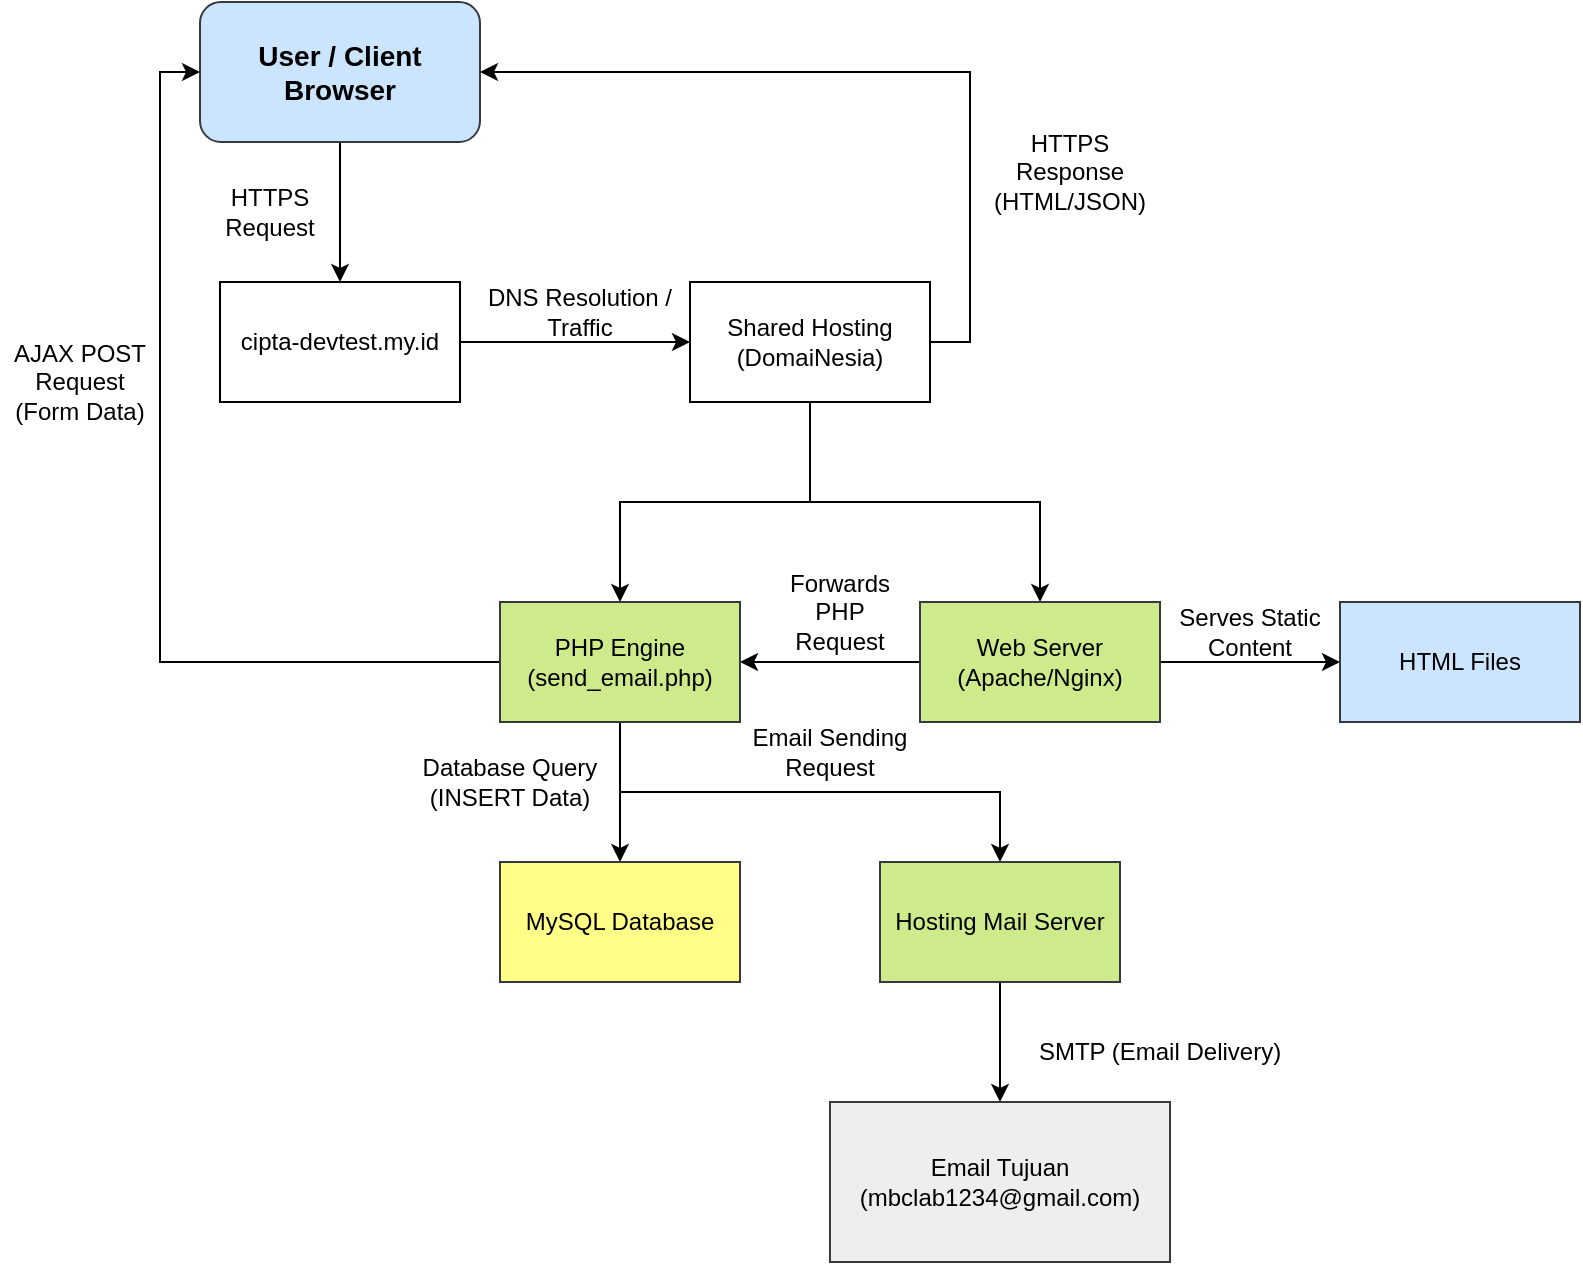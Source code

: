 <mxfile version="27.2.0" pages="2">
  <diagram name="Diagram Arsitektur Website" id="f8yfjlLF07Ft3CDbtdS5">
    <mxGraphModel dx="1310" dy="698" grid="0" gridSize="10" guides="1" tooltips="1" connect="1" arrows="1" fold="1" page="1" pageScale="1" pageWidth="850" pageHeight="1100" background="light-dark(#FFFFFF,#000000)" math="0" shadow="0">
      <root>
        <mxCell id="0" />
        <mxCell id="1" parent="0" />
        <mxCell id="do9LcFVYah86Ixdnv7E6-16" style="edgeStyle=orthogonalEdgeStyle;rounded=0;orthogonalLoop=1;jettySize=auto;html=1;exitX=0.5;exitY=1;exitDx=0;exitDy=0;entryX=0.5;entryY=0;entryDx=0;entryDy=0;" parent="1" source="do9LcFVYah86Ixdnv7E6-1" target="do9LcFVYah86Ixdnv7E6-4" edge="1">
          <mxGeometry relative="1" as="geometry" />
        </mxCell>
        <mxCell id="do9LcFVYah86Ixdnv7E6-1" value="User / Client Browser" style="rounded=1;whiteSpace=wrap;html=1;fillColor=#cce5ff;strokeColor=#36393d;labelBackgroundColor=none;fontSize=14;fontStyle=1;fontFamily=Helvetica;" parent="1" vertex="1">
          <mxGeometry x="120" y="50" width="140" height="70" as="geometry" />
        </mxCell>
        <mxCell id="do9LcFVYah86Ixdnv7E6-17" style="edgeStyle=orthogonalEdgeStyle;rounded=0;orthogonalLoop=1;jettySize=auto;html=1;exitX=1;exitY=0.5;exitDx=0;exitDy=0;" parent="1" source="do9LcFVYah86Ixdnv7E6-4" target="do9LcFVYah86Ixdnv7E6-5" edge="1">
          <mxGeometry relative="1" as="geometry" />
        </mxCell>
        <mxCell id="do9LcFVYah86Ixdnv7E6-4" value="cipta-devtest.my.id" style="rounded=0;whiteSpace=wrap;html=1;" parent="1" vertex="1">
          <mxGeometry x="130" y="190" width="120" height="60" as="geometry" />
        </mxCell>
        <mxCell id="do9LcFVYah86Ixdnv7E6-23" style="edgeStyle=orthogonalEdgeStyle;rounded=0;orthogonalLoop=1;jettySize=auto;html=1;exitX=0.5;exitY=1;exitDx=0;exitDy=0;entryX=0.5;entryY=0;entryDx=0;entryDy=0;" parent="1" source="do9LcFVYah86Ixdnv7E6-5" target="do9LcFVYah86Ixdnv7E6-6" edge="1">
          <mxGeometry relative="1" as="geometry" />
        </mxCell>
        <mxCell id="do9LcFVYah86Ixdnv7E6-24" style="edgeStyle=orthogonalEdgeStyle;rounded=0;orthogonalLoop=1;jettySize=auto;html=1;exitX=0.5;exitY=1;exitDx=0;exitDy=0;entryX=0.5;entryY=0;entryDx=0;entryDy=0;" parent="1" source="do9LcFVYah86Ixdnv7E6-5" target="do9LcFVYah86Ixdnv7E6-8" edge="1">
          <mxGeometry relative="1" as="geometry" />
        </mxCell>
        <mxCell id="do9LcFVYah86Ixdnv7E6-33" style="edgeStyle=orthogonalEdgeStyle;rounded=0;orthogonalLoop=1;jettySize=auto;html=1;exitX=1;exitY=0.5;exitDx=0;exitDy=0;entryX=1;entryY=0.5;entryDx=0;entryDy=0;" parent="1" source="do9LcFVYah86Ixdnv7E6-5" target="do9LcFVYah86Ixdnv7E6-1" edge="1">
          <mxGeometry relative="1" as="geometry" />
        </mxCell>
        <mxCell id="do9LcFVYah86Ixdnv7E6-5" value="Shared Hosting (DomaiNesia)" style="rounded=0;whiteSpace=wrap;html=1;" parent="1" vertex="1">
          <mxGeometry x="365" y="190" width="120" height="60" as="geometry" />
        </mxCell>
        <mxCell id="do9LcFVYah86Ixdnv7E6-21" style="edgeStyle=orthogonalEdgeStyle;rounded=0;orthogonalLoop=1;jettySize=auto;html=1;exitX=1;exitY=0.5;exitDx=0;exitDy=0;entryX=0;entryY=0.5;entryDx=0;entryDy=0;" parent="1" source="do9LcFVYah86Ixdnv7E6-6" target="do9LcFVYah86Ixdnv7E6-7" edge="1">
          <mxGeometry relative="1" as="geometry" />
        </mxCell>
        <mxCell id="do9LcFVYah86Ixdnv7E6-35" style="edgeStyle=orthogonalEdgeStyle;rounded=0;orthogonalLoop=1;jettySize=auto;html=1;exitX=0;exitY=0.5;exitDx=0;exitDy=0;entryX=1;entryY=0.5;entryDx=0;entryDy=0;" parent="1" source="do9LcFVYah86Ixdnv7E6-6" target="do9LcFVYah86Ixdnv7E6-8" edge="1">
          <mxGeometry relative="1" as="geometry" />
        </mxCell>
        <mxCell id="do9LcFVYah86Ixdnv7E6-6" value="Web Server (Apache/Nginx)" style="rounded=0;whiteSpace=wrap;html=1;fillColor=#cdeb8b;strokeColor=#36393d;" parent="1" vertex="1">
          <mxGeometry x="480" y="350" width="120" height="60" as="geometry" />
        </mxCell>
        <mxCell id="do9LcFVYah86Ixdnv7E6-7" value="HTML Files" style="rounded=0;whiteSpace=wrap;html=1;fillColor=#cce5ff;strokeColor=#36393d;" parent="1" vertex="1">
          <mxGeometry x="690" y="350" width="120" height="60" as="geometry" />
        </mxCell>
        <mxCell id="do9LcFVYah86Ixdnv7E6-25" style="edgeStyle=orthogonalEdgeStyle;rounded=0;orthogonalLoop=1;jettySize=auto;html=1;exitX=0;exitY=0.5;exitDx=0;exitDy=0;entryX=0;entryY=0.5;entryDx=0;entryDy=0;" parent="1" source="do9LcFVYah86Ixdnv7E6-8" target="do9LcFVYah86Ixdnv7E6-1" edge="1">
          <mxGeometry relative="1" as="geometry" />
        </mxCell>
        <mxCell id="do9LcFVYah86Ixdnv7E6-27" style="edgeStyle=orthogonalEdgeStyle;rounded=0;orthogonalLoop=1;jettySize=auto;html=1;exitX=0.5;exitY=1;exitDx=0;exitDy=0;entryX=0.5;entryY=0;entryDx=0;entryDy=0;" parent="1" source="do9LcFVYah86Ixdnv7E6-8" target="do9LcFVYah86Ixdnv7E6-9" edge="1">
          <mxGeometry relative="1" as="geometry" />
        </mxCell>
        <mxCell id="do9LcFVYah86Ixdnv7E6-29" style="edgeStyle=orthogonalEdgeStyle;rounded=0;orthogonalLoop=1;jettySize=auto;html=1;exitX=0.5;exitY=1;exitDx=0;exitDy=0;entryX=0.5;entryY=0;entryDx=0;entryDy=0;" parent="1" source="do9LcFVYah86Ixdnv7E6-8" target="do9LcFVYah86Ixdnv7E6-10" edge="1">
          <mxGeometry relative="1" as="geometry" />
        </mxCell>
        <mxCell id="do9LcFVYah86Ixdnv7E6-8" value="PHP Engine (send_email.php)" style="rounded=0;whiteSpace=wrap;html=1;fillColor=#cdeb8b;strokeColor=#36393d;" parent="1" vertex="1">
          <mxGeometry x="270" y="350" width="120" height="60" as="geometry" />
        </mxCell>
        <mxCell id="do9LcFVYah86Ixdnv7E6-9" value="MySQL Database" style="rounded=0;whiteSpace=wrap;html=1;fillColor=#ffff88;strokeColor=#36393d;" parent="1" vertex="1">
          <mxGeometry x="270" y="480" width="120" height="60" as="geometry" />
        </mxCell>
        <mxCell id="do9LcFVYah86Ixdnv7E6-31" style="edgeStyle=orthogonalEdgeStyle;rounded=0;orthogonalLoop=1;jettySize=auto;html=1;exitX=0.5;exitY=1;exitDx=0;exitDy=0;entryX=0.5;entryY=0;entryDx=0;entryDy=0;" parent="1" source="do9LcFVYah86Ixdnv7E6-10" target="do9LcFVYah86Ixdnv7E6-11" edge="1">
          <mxGeometry relative="1" as="geometry" />
        </mxCell>
        <mxCell id="do9LcFVYah86Ixdnv7E6-10" value="Hosting Mail Server" style="rounded=0;whiteSpace=wrap;html=1;fillColor=#cdeb8b;strokeColor=#36393d;" parent="1" vertex="1">
          <mxGeometry x="460" y="480" width="120" height="60" as="geometry" />
        </mxCell>
        <mxCell id="do9LcFVYah86Ixdnv7E6-11" value="Email Tujuan (mbclab1234@gmail.com)" style="rounded=0;whiteSpace=wrap;html=1;fillColor=#eeeeee;strokeColor=#36393d;" parent="1" vertex="1">
          <mxGeometry x="435" y="600" width="170" height="80" as="geometry" />
        </mxCell>
        <mxCell id="do9LcFVYah86Ixdnv7E6-14" value="HTTPS Request" style="text;html=1;align=center;verticalAlign=middle;whiteSpace=wrap;rounded=0;rotation=0;" parent="1" vertex="1">
          <mxGeometry x="120" y="140" width="70" height="30" as="geometry" />
        </mxCell>
        <mxCell id="do9LcFVYah86Ixdnv7E6-18" value="DNS Resolution / Traffic" style="text;html=1;align=center;verticalAlign=middle;whiteSpace=wrap;rounded=0;" parent="1" vertex="1">
          <mxGeometry x="260" y="190" width="100" height="30" as="geometry" />
        </mxCell>
        <mxCell id="do9LcFVYah86Ixdnv7E6-20" value="Serves Static Content" style="text;html=1;align=center;verticalAlign=middle;whiteSpace=wrap;rounded=0;" parent="1" vertex="1">
          <mxGeometry x="605" y="350" width="80" height="30" as="geometry" />
        </mxCell>
        <mxCell id="do9LcFVYah86Ixdnv7E6-26" value="AJAX POST Request (Form Data)" style="text;html=1;align=center;verticalAlign=middle;whiteSpace=wrap;rounded=0;" parent="1" vertex="1">
          <mxGeometry x="20" y="225" width="80" height="30" as="geometry" />
        </mxCell>
        <mxCell id="do9LcFVYah86Ixdnv7E6-28" value="Database Query (INSERT Data)" style="text;html=1;align=center;verticalAlign=middle;whiteSpace=wrap;rounded=0;" parent="1" vertex="1">
          <mxGeometry x="230" y="425" width="90" height="30" as="geometry" />
        </mxCell>
        <mxCell id="do9LcFVYah86Ixdnv7E6-30" value="Email Sending Request" style="text;html=1;align=center;verticalAlign=middle;whiteSpace=wrap;rounded=0;" parent="1" vertex="1">
          <mxGeometry x="390" y="410" width="90" height="30" as="geometry" />
        </mxCell>
        <mxCell id="do9LcFVYah86Ixdnv7E6-32" value="SMTP (Email Delivery)" style="text;html=1;align=center;verticalAlign=middle;whiteSpace=wrap;rounded=0;" parent="1" vertex="1">
          <mxGeometry x="530" y="560" width="140" height="30" as="geometry" />
        </mxCell>
        <mxCell id="do9LcFVYah86Ixdnv7E6-34" value="HTTPS Response (HTML/JSON)" style="text;html=1;align=center;verticalAlign=middle;whiteSpace=wrap;rounded=0;" parent="1" vertex="1">
          <mxGeometry x="510" y="120" width="90" height="30" as="geometry" />
        </mxCell>
        <mxCell id="do9LcFVYah86Ixdnv7E6-36" value="Forwards PHP Request" style="text;html=1;align=center;verticalAlign=middle;whiteSpace=wrap;rounded=0;" parent="1" vertex="1">
          <mxGeometry x="410" y="340" width="60" height="30" as="geometry" />
        </mxCell>
      </root>
    </mxGraphModel>
  </diagram>
  <diagram id="IdyK-U1pf64l6DGOuCZP" name="Alur Kerja Form Kontak">
    <mxGraphModel dx="1898" dy="559" grid="1" gridSize="10" guides="1" tooltips="1" connect="1" arrows="1" fold="1" page="1" pageScale="1" pageWidth="850" pageHeight="1100" math="0" shadow="0">
      <root>
        <mxCell id="0" />
        <mxCell id="1" parent="0" />
        <mxCell id="nBAyODgCa2WHqlYWEXrS-17" style="edgeStyle=orthogonalEdgeStyle;rounded=0;orthogonalLoop=1;jettySize=auto;html=1;exitX=0.5;exitY=1;exitDx=0;exitDy=0;entryX=0.5;entryY=0;entryDx=0;entryDy=0;" edge="1" parent="1" source="nBAyODgCa2WHqlYWEXrS-2" target="nBAyODgCa2WHqlYWEXrS-4">
          <mxGeometry relative="1" as="geometry" />
        </mxCell>
        <mxCell id="nBAyODgCa2WHqlYWEXrS-2" value="Mulai" style="ellipse;whiteSpace=wrap;html=1;" vertex="1" parent="1">
          <mxGeometry x="150" y="60" width="120" height="80" as="geometry" />
        </mxCell>
        <mxCell id="nBAyODgCa2WHqlYWEXrS-3" value="Selesai" style="ellipse;whiteSpace=wrap;html=1;" vertex="1" parent="1">
          <mxGeometry x="605" y="540" width="120" height="80" as="geometry" />
        </mxCell>
        <mxCell id="nBAyODgCa2WHqlYWEXrS-18" style="edgeStyle=orthogonalEdgeStyle;rounded=0;orthogonalLoop=1;jettySize=auto;html=1;exitX=1;exitY=0.5;exitDx=0;exitDy=0;" edge="1" parent="1" source="nBAyODgCa2WHqlYWEXrS-4" target="nBAyODgCa2WHqlYWEXrS-6">
          <mxGeometry relative="1" as="geometry" />
        </mxCell>
        <mxCell id="nBAyODgCa2WHqlYWEXrS-4" value="&lt;code&gt;&lt;span class=&quot;selected&quot;&gt;Pengguna Mengisi Form Kontak (Nama, Email, Pesan)&lt;/span&gt;&lt;/code&gt;" style="shape=parallelogram;perimeter=parallelogramPerimeter;whiteSpace=wrap;html=1;fixedSize=1;" vertex="1" parent="1">
          <mxGeometry x="125" y="190" width="170" height="70" as="geometry" />
        </mxCell>
        <mxCell id="nBAyODgCa2WHqlYWEXrS-31" style="edgeStyle=orthogonalEdgeStyle;rounded=0;orthogonalLoop=1;jettySize=auto;html=1;exitX=1;exitY=0.5;exitDx=0;exitDy=0;entryX=0;entryY=0.5;entryDx=0;entryDy=0;" edge="1" parent="1" source="nBAyODgCa2WHqlYWEXrS-5" target="nBAyODgCa2WHqlYWEXrS-14">
          <mxGeometry relative="1" as="geometry" />
        </mxCell>
        <mxCell id="nBAyODgCa2WHqlYWEXrS-5" value="&lt;code&gt;&lt;span class=&quot;selected&quot;&gt;PHP Mengembalikan Respons JSON (Status &amp;amp; Pesan)&lt;/span&gt;&lt;/code&gt;" style="shape=parallelogram;perimeter=parallelogramPerimeter;whiteSpace=wrap;html=1;fixedSize=1;" vertex="1" parent="1">
          <mxGeometry x="90" y="540" width="190" height="80" as="geometry" />
        </mxCell>
        <mxCell id="nBAyODgCa2WHqlYWEXrS-19" style="edgeStyle=orthogonalEdgeStyle;rounded=0;orthogonalLoop=1;jettySize=auto;html=1;exitX=1;exitY=0.5;exitDx=0;exitDy=0;" edge="1" parent="1" source="nBAyODgCa2WHqlYWEXrS-6" target="nBAyODgCa2WHqlYWEXrS-7">
          <mxGeometry relative="1" as="geometry" />
        </mxCell>
        <mxCell id="nBAyODgCa2WHqlYWEXrS-6" value="&lt;code&gt;&lt;span class=&quot;selected&quot;&gt;Pengguna Klik &#39;Kirim Pesan&#39;&lt;/span&gt;&lt;/code&gt;" style="rounded=0;whiteSpace=wrap;html=1;" vertex="1" parent="1">
          <mxGeometry x="330" y="195" width="120" height="60" as="geometry" />
        </mxCell>
        <mxCell id="nBAyODgCa2WHqlYWEXrS-20" style="edgeStyle=orthogonalEdgeStyle;rounded=0;orthogonalLoop=1;jettySize=auto;html=1;exitX=1;exitY=0.5;exitDx=0;exitDy=0;entryX=0;entryY=0.5;entryDx=0;entryDy=0;" edge="1" parent="1" source="nBAyODgCa2WHqlYWEXrS-7" target="nBAyODgCa2WHqlYWEXrS-8">
          <mxGeometry relative="1" as="geometry" />
        </mxCell>
        <mxCell id="nBAyODgCa2WHqlYWEXrS-7" value="&lt;br&gt;&lt;span class=&quot;selected&quot;&gt;JavaScript Mencegah Submit Form Bawaan&lt;/span&gt;&lt;div&gt;&lt;br/&gt;&lt;/div&gt;" style="rounded=0;whiteSpace=wrap;html=1;" vertex="1" parent="1">
          <mxGeometry x="490" y="195" width="120" height="60" as="geometry" />
        </mxCell>
        <mxCell id="nBAyODgCa2WHqlYWEXrS-21" style="edgeStyle=orthogonalEdgeStyle;rounded=0;orthogonalLoop=1;jettySize=auto;html=1;exitX=0.5;exitY=1;exitDx=0;exitDy=0;entryX=0.5;entryY=0;entryDx=0;entryDy=0;" edge="1" parent="1" source="nBAyODgCa2WHqlYWEXrS-8" target="nBAyODgCa2WHqlYWEXrS-9">
          <mxGeometry relative="1" as="geometry" />
        </mxCell>
        <mxCell id="nBAyODgCa2WHqlYWEXrS-8" value="&lt;code&gt;&lt;span class=&quot;selected&quot;&gt;JavaScript Mengumpulkan Data Form (FormData)&lt;/span&gt;&lt;/code&gt;" style="rounded=0;whiteSpace=wrap;html=1;" vertex="1" parent="1">
          <mxGeometry x="640" y="195" width="120" height="60" as="geometry" />
        </mxCell>
        <mxCell id="nBAyODgCa2WHqlYWEXrS-22" style="edgeStyle=orthogonalEdgeStyle;rounded=0;orthogonalLoop=1;jettySize=auto;html=1;exitX=0;exitY=0.5;exitDx=0;exitDy=0;entryX=1;entryY=0.5;entryDx=0;entryDy=0;" edge="1" parent="1" source="nBAyODgCa2WHqlYWEXrS-9" target="nBAyODgCa2WHqlYWEXrS-10">
          <mxGeometry relative="1" as="geometry" />
        </mxCell>
        <mxCell id="nBAyODgCa2WHqlYWEXrS-9" value="&lt;code&gt;&lt;span class=&quot;selected&quot;&gt;JavaScript Mengirim Data via Fetch API (POST ke send_email.php)&lt;/span&gt;&lt;/code&gt;" style="rounded=0;whiteSpace=wrap;html=1;" vertex="1" parent="1">
          <mxGeometry x="555" y="300" width="220" height="60" as="geometry" />
        </mxCell>
        <mxCell id="nBAyODgCa2WHqlYWEXrS-23" style="edgeStyle=orthogonalEdgeStyle;rounded=0;orthogonalLoop=1;jettySize=auto;html=1;exitX=0;exitY=0.5;exitDx=0;exitDy=0;entryX=1;entryY=0.5;entryDx=0;entryDy=0;" edge="1" parent="1" source="nBAyODgCa2WHqlYWEXrS-10" target="nBAyODgCa2WHqlYWEXrS-11">
          <mxGeometry relative="1" as="geometry" />
        </mxCell>
        <mxCell id="nBAyODgCa2WHqlYWEXrS-10" value="&lt;code&gt;&lt;span class=&quot;selected&quot;&gt;PHP Menerima Data POST&lt;/span&gt;&lt;/code&gt;" style="rounded=0;whiteSpace=wrap;html=1;" vertex="1" parent="1">
          <mxGeometry x="390" y="300" width="120" height="60" as="geometry" />
        </mxCell>
        <mxCell id="nBAyODgCa2WHqlYWEXrS-24" style="edgeStyle=orthogonalEdgeStyle;rounded=0;orthogonalLoop=1;jettySize=auto;html=1;exitX=0;exitY=0.5;exitDx=0;exitDy=0;entryX=1;entryY=0;entryDx=0;entryDy=0;" edge="1" parent="1" source="nBAyODgCa2WHqlYWEXrS-11" target="nBAyODgCa2WHqlYWEXrS-16">
          <mxGeometry relative="1" as="geometry" />
        </mxCell>
        <mxCell id="nBAyODgCa2WHqlYWEXrS-11" value="&lt;code&gt;&lt;span class=&quot;selected&quot;&gt;PHP Melakukan Validasi &amp;amp; Sanitasi Data&lt;/span&gt;&lt;/code&gt;" style="rounded=0;whiteSpace=wrap;html=1;" vertex="1" parent="1">
          <mxGeometry x="240" y="300" width="120" height="60" as="geometry" />
        </mxCell>
        <mxCell id="nBAyODgCa2WHqlYWEXrS-28" style="edgeStyle=orthogonalEdgeStyle;rounded=0;orthogonalLoop=1;jettySize=auto;html=1;exitX=0.5;exitY=1;exitDx=0;exitDy=0;entryX=0.5;entryY=0;entryDx=0;entryDy=0;" edge="1" parent="1" source="nBAyODgCa2WHqlYWEXrS-12" target="nBAyODgCa2WHqlYWEXrS-5">
          <mxGeometry relative="1" as="geometry" />
        </mxCell>
        <mxCell id="nBAyODgCa2WHqlYWEXrS-12" value="&lt;code&gt;&lt;span class=&quot;selected&quot;&gt;PHP Mengirim Email via Hosting Mail Server&lt;/span&gt;&lt;/code&gt;" style="rounded=0;whiteSpace=wrap;html=1;" vertex="1" parent="1">
          <mxGeometry x="200" y="420" width="120" height="60" as="geometry" />
        </mxCell>
        <mxCell id="nBAyODgCa2WHqlYWEXrS-30" style="edgeStyle=orthogonalEdgeStyle;rounded=0;orthogonalLoop=1;jettySize=auto;html=1;exitX=0.5;exitY=1;exitDx=0;exitDy=0;entryX=0;entryY=0.5;entryDx=0;entryDy=0;" edge="1" parent="1" source="nBAyODgCa2WHqlYWEXrS-13" target="nBAyODgCa2WHqlYWEXrS-5">
          <mxGeometry relative="1" as="geometry">
            <Array as="points">
              <mxPoint x="10" y="590" />
            </Array>
          </mxGeometry>
        </mxCell>
        <mxCell id="nBAyODgCa2WHqlYWEXrS-13" value="&lt;code&gt;&lt;span class=&quot;selected&quot;&gt;PHP Menyimpan Data ke MySQL Database&lt;/span&gt;&lt;/code&gt;" style="rounded=0;whiteSpace=wrap;html=1;" vertex="1" parent="1">
          <mxGeometry x="-50" y="490" width="120" height="60" as="geometry" />
        </mxCell>
        <mxCell id="nBAyODgCa2WHqlYWEXrS-32" style="edgeStyle=orthogonalEdgeStyle;rounded=0;orthogonalLoop=1;jettySize=auto;html=1;exitX=1;exitY=0.5;exitDx=0;exitDy=0;entryX=0;entryY=0.5;entryDx=0;entryDy=0;" edge="1" parent="1" source="nBAyODgCa2WHqlYWEXrS-14" target="nBAyODgCa2WHqlYWEXrS-15">
          <mxGeometry relative="1" as="geometry" />
        </mxCell>
        <mxCell id="nBAyODgCa2WHqlYWEXrS-14" value="&lt;code&gt;&lt;span class=&quot;selected&quot;&gt;JavaScript Menampilkan Pesan Sukses/Gagal&lt;/span&gt;&lt;/code&gt;" style="rounded=0;whiteSpace=wrap;html=1;" vertex="1" parent="1">
          <mxGeometry x="305" y="550" width="120" height="60" as="geometry" />
        </mxCell>
        <mxCell id="nBAyODgCa2WHqlYWEXrS-33" style="edgeStyle=orthogonalEdgeStyle;rounded=0;orthogonalLoop=1;jettySize=auto;html=1;exitX=1;exitY=0.5;exitDx=0;exitDy=0;entryX=0;entryY=0.5;entryDx=0;entryDy=0;" edge="1" parent="1" source="nBAyODgCa2WHqlYWEXrS-15" target="nBAyODgCa2WHqlYWEXrS-3">
          <mxGeometry relative="1" as="geometry" />
        </mxCell>
        <mxCell id="nBAyODgCa2WHqlYWEXrS-15" value="&lt;code&gt;&lt;span class=&quot;selected&quot;&gt;Reset Form&lt;/span&gt;&lt;/code&gt;" style="rounded=0;whiteSpace=wrap;html=1;" vertex="1" parent="1">
          <mxGeometry x="450" y="550" width="120" height="60" as="geometry" />
        </mxCell>
        <mxCell id="nBAyODgCa2WHqlYWEXrS-25" style="edgeStyle=orthogonalEdgeStyle;rounded=0;orthogonalLoop=1;jettySize=auto;html=1;exitX=1;exitY=1;exitDx=0;exitDy=0;entryX=0.5;entryY=0;entryDx=0;entryDy=0;" edge="1" parent="1" source="nBAyODgCa2WHqlYWEXrS-16" target="nBAyODgCa2WHqlYWEXrS-12">
          <mxGeometry relative="1" as="geometry">
            <Array as="points">
              <mxPoint x="260" y="400" />
            </Array>
          </mxGeometry>
        </mxCell>
        <mxCell id="nBAyODgCa2WHqlYWEXrS-29" style="edgeStyle=orthogonalEdgeStyle;rounded=0;orthogonalLoop=1;jettySize=auto;html=1;exitX=0;exitY=1;exitDx=0;exitDy=0;entryX=0.5;entryY=0;entryDx=0;entryDy=0;" edge="1" parent="1" source="nBAyODgCa2WHqlYWEXrS-16" target="nBAyODgCa2WHqlYWEXrS-5">
          <mxGeometry relative="1" as="geometry">
            <Array as="points">
              <mxPoint x="110" y="510" />
              <mxPoint x="185" y="510" />
            </Array>
          </mxGeometry>
        </mxCell>
        <mxCell id="nBAyODgCa2WHqlYWEXrS-16" value="&lt;code&gt;&lt;span class=&quot;selected&quot;&gt;Data Valid?&lt;/span&gt;&lt;/code&gt;" style="rhombus;whiteSpace=wrap;html=1;" vertex="1" parent="1">
          <mxGeometry x="80" y="340" width="120" height="80" as="geometry" />
        </mxCell>
        <mxCell id="nBAyODgCa2WHqlYWEXrS-34" value="YA" style="text;html=1;align=center;verticalAlign=middle;whiteSpace=wrap;rounded=0;" vertex="1" parent="1">
          <mxGeometry x="190" y="370" width="60" height="30" as="geometry" />
        </mxCell>
        <mxCell id="nBAyODgCa2WHqlYWEXrS-35" value="TIDAK" style="text;html=1;align=center;verticalAlign=middle;whiteSpace=wrap;rounded=0;" vertex="1" parent="1">
          <mxGeometry x="50" y="400" width="60" height="30" as="geometry" />
        </mxCell>
      </root>
    </mxGraphModel>
  </diagram>
</mxfile>
